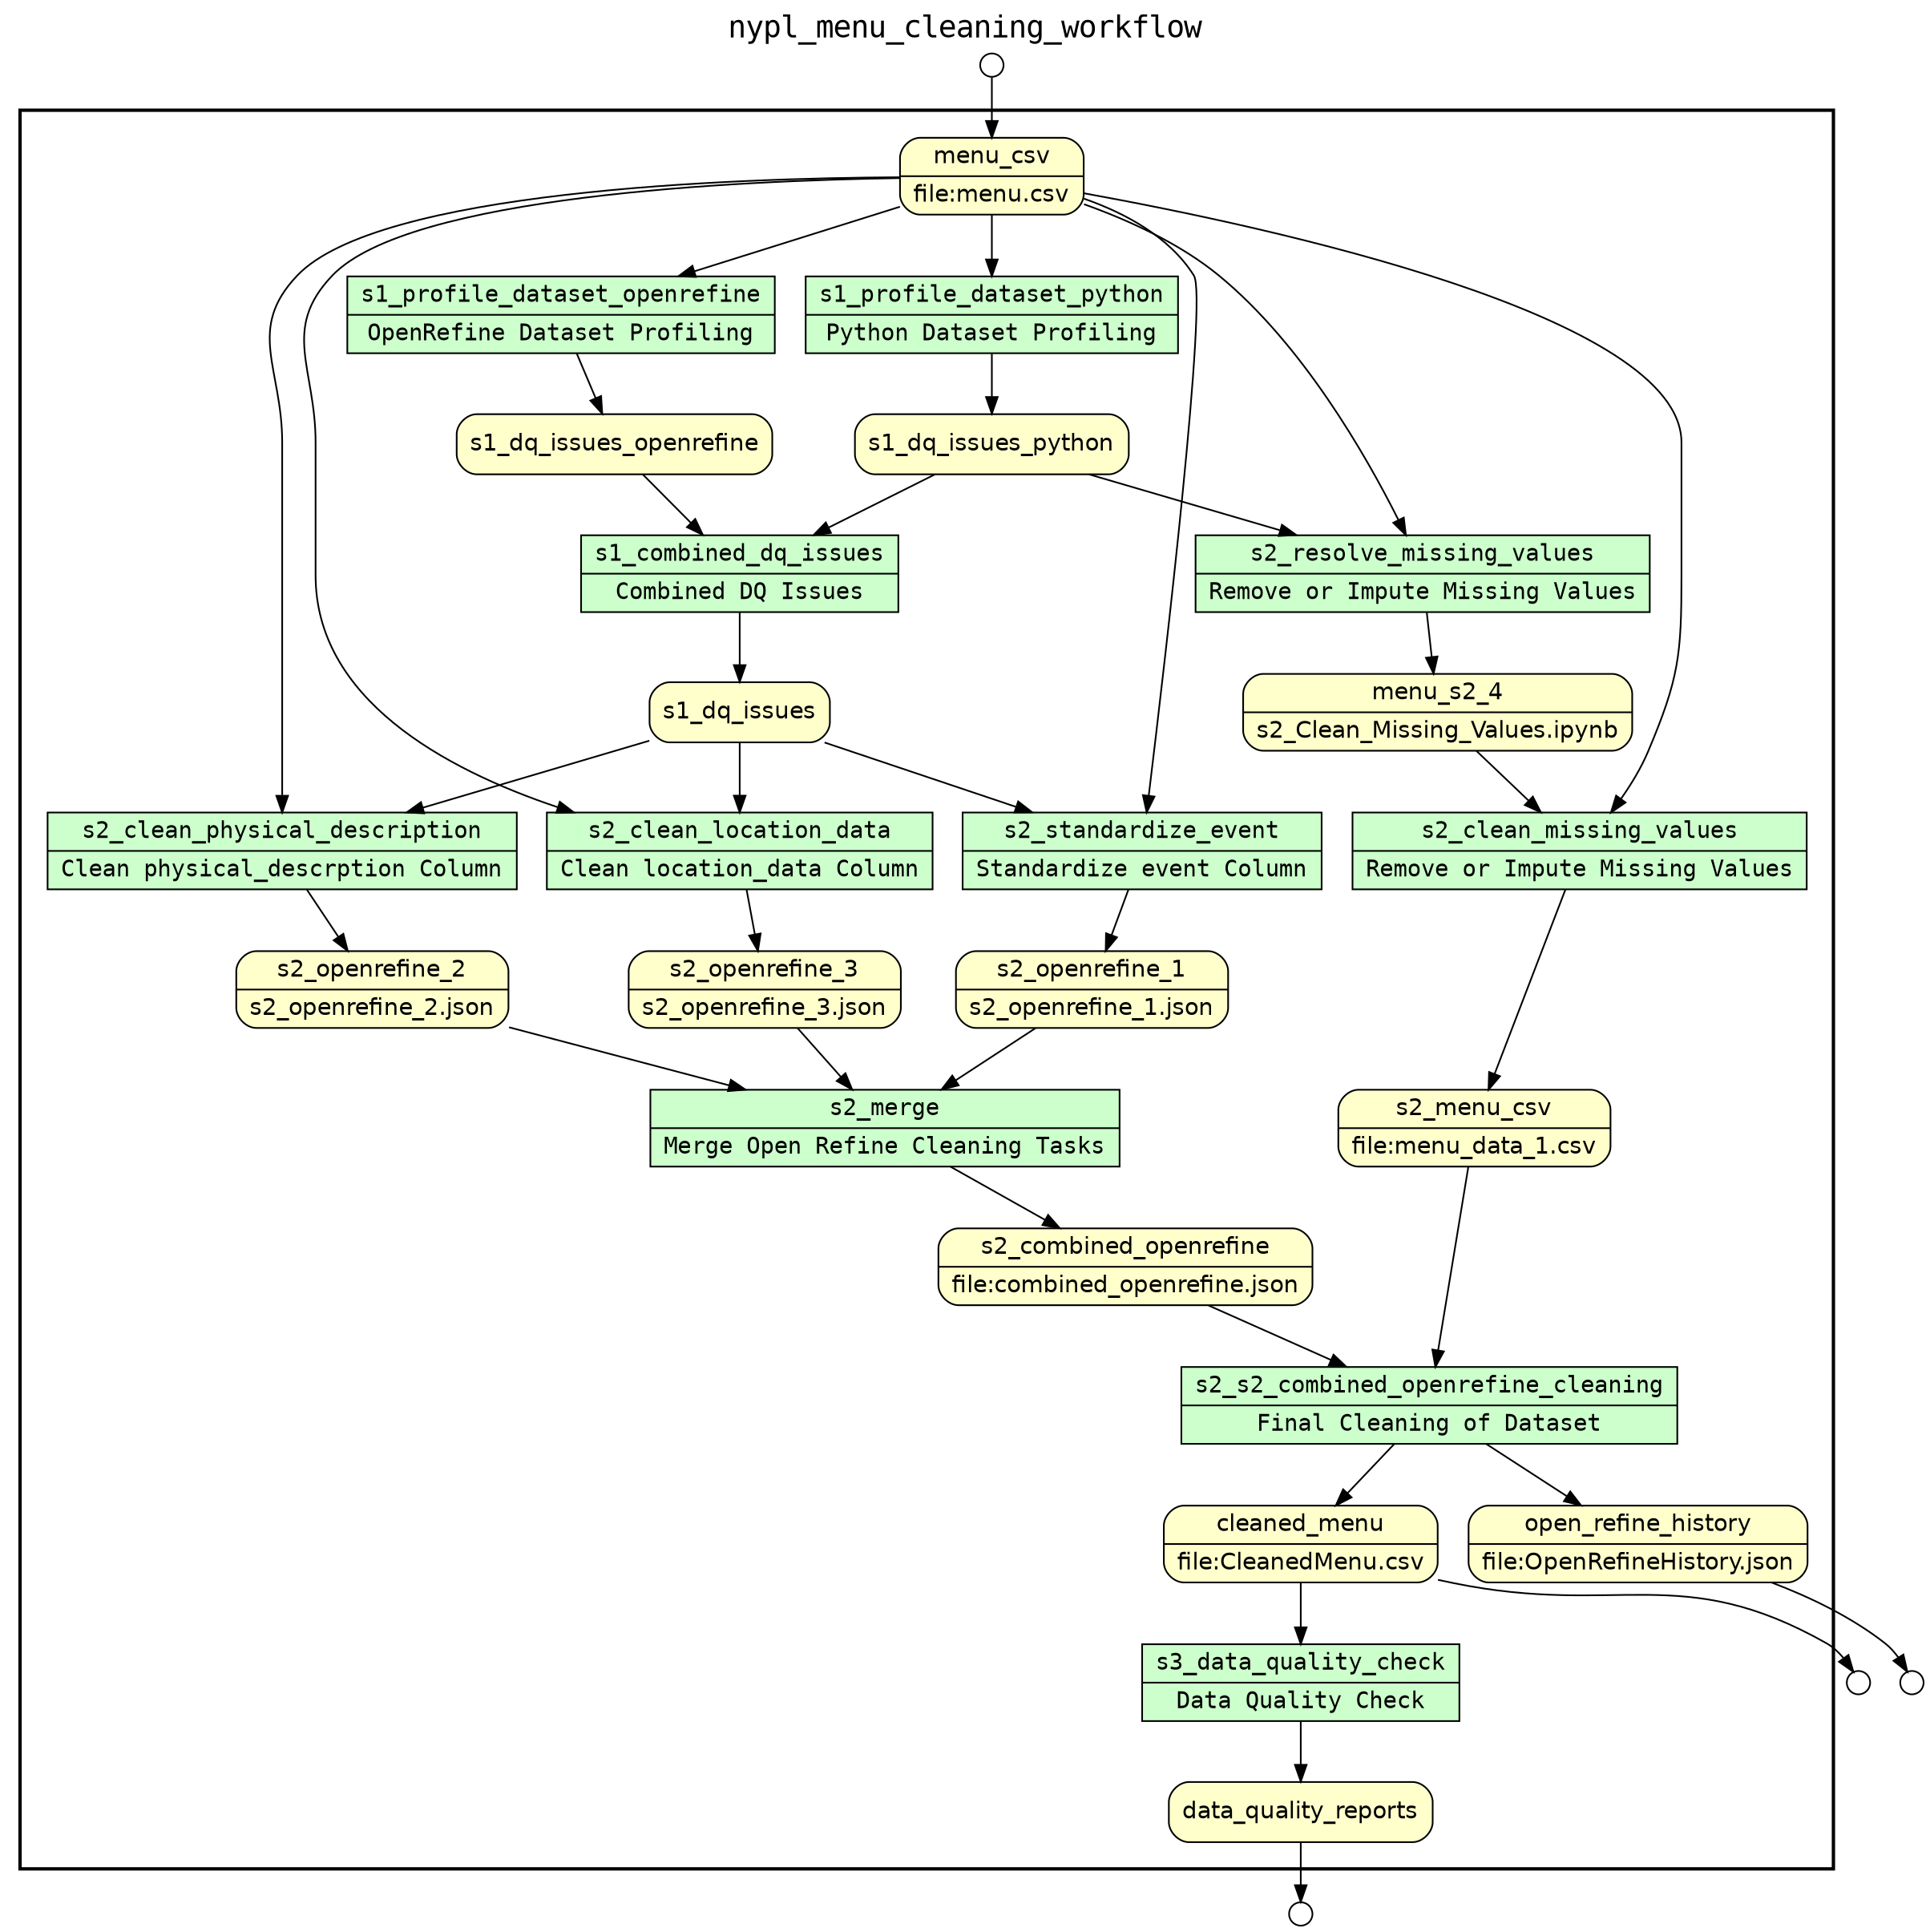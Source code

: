 digraph Workflow {
rankdir=TB
fontname=Courier; fontsize=18; labelloc=t
label=nypl_menu_cleaning_workflow
subgraph cluster_workflow_box_outer { label=""; color=black; penwidth=2
subgraph cluster_workflow_box_inner { label=""; color=white
node[shape=box style=filled fillcolor="#CCFFCC" peripheries=1 fontname=Courier]
s1_profile_dataset_python [shape=record rankdir=LR label="{<f0> s1_profile_dataset_python |<f1> Python Dataset Profiling}"];
s1_profile_dataset_openrefine [shape=record rankdir=LR label="{<f0> s1_profile_dataset_openrefine |<f1> OpenRefine Dataset Profiling}"];
s1_combined_dq_issues [shape=record rankdir=LR label="{<f0> s1_combined_dq_issues |<f1> Combined DQ Issues}"];
s2_resolve_missing_values [shape=record rankdir=LR label="{<f0> s2_resolve_missing_values |<f1> Remove or Impute Missing Values}"];
s2_clean_physical_description [shape=record rankdir=LR label="{<f0> s2_clean_physical_description |<f1> Clean physical_descrption Column}"];
s2_clean_location_data [shape=record rankdir=LR label="{<f0> s2_clean_location_data |<f1> Clean location_data Column}"];
s2_standardize_event [shape=record rankdir=LR label="{<f0> s2_standardize_event |<f1> Standardize event Column}"];
s2_merge [shape=record rankdir=LR label="{<f0> s2_merge |<f1> Merge Open Refine Cleaning Tasks}"];
s2_clean_missing_values [shape=record rankdir=LR label="{<f0> s2_clean_missing_values |<f1> Remove or Impute Missing Values}"];
s2_s2_combined_openrefine_cleaning [shape=record rankdir=LR label="{<f0> s2_s2_combined_openrefine_cleaning |<f1> Final Cleaning of Dataset}"];
s3_data_quality_check [shape=record rankdir=LR label="{<f0> s3_data_quality_check |<f1> Data Quality Check}"];
node[shape=box style="rounded,filled" fillcolor="#FFFFCC" peripheries=1 fontname=Helvetica]
cleaned_menu [shape=record rankdir=LR label="{<f0> cleaned_menu |<f1> file\:CleanedMenu.csv}"];
open_refine_history [shape=record rankdir=LR label="{<f0> open_refine_history |<f1> file\:OpenRefineHistory.json}"];
data_quality_reports
menu_csv [shape=record rankdir=LR label="{<f0> menu_csv |<f1> file\:menu.csv}"];
s1_dq_issues_python
s1_dq_issues_openrefine
s1_dq_issues
s2_openrefine_2 [shape=record rankdir=LR label="{<f0> s2_openrefine_2 |<f1> s2_openrefine_2.json}"];
s2_openrefine_3 [shape=record rankdir=LR label="{<f0> s2_openrefine_3 |<f1> s2_openrefine_3.json}"];
s2_openrefine_1 [shape=record rankdir=LR label="{<f0> s2_openrefine_1 |<f1> s2_openrefine_1.json}"];
menu_s2_4 [shape=record rankdir=LR label="{<f0> menu_s2_4 |<f1> s2_Clean_Missing_Values.ipynb}"];
s2_menu_csv [shape=record rankdir=LR label="{<f0> s2_menu_csv |<f1> file\:menu_data_1.csv}"];
s2_combined_openrefine [shape=record rankdir=LR label="{<f0> s2_combined_openrefine |<f1> file\:combined_openrefine.json}"];
node[shape=box style="rounded,filled" fillcolor="#FCFCFC" peripheries=1 fontname=Helvetica]
s1_profile_dataset_python -> s1_dq_issues_python
menu_csv -> s1_profile_dataset_python
s1_profile_dataset_openrefine -> s1_dq_issues_openrefine
menu_csv -> s1_profile_dataset_openrefine
s1_combined_dq_issues -> s1_dq_issues
s1_dq_issues_python -> s1_combined_dq_issues
s1_dq_issues_openrefine -> s1_combined_dq_issues
s2_resolve_missing_values -> menu_s2_4
menu_csv -> s2_resolve_missing_values
s1_dq_issues_python -> s2_resolve_missing_values
s2_clean_physical_description -> s2_openrefine_2
menu_csv -> s2_clean_physical_description
s1_dq_issues -> s2_clean_physical_description
s2_clean_location_data -> s2_openrefine_3
menu_csv -> s2_clean_location_data
s1_dq_issues -> s2_clean_location_data
s2_standardize_event -> s2_openrefine_1
menu_csv -> s2_standardize_event
s1_dq_issues -> s2_standardize_event
s2_merge -> s2_combined_openrefine
s2_openrefine_2 -> s2_merge
s2_openrefine_3 -> s2_merge
s2_openrefine_1 -> s2_merge
s2_clean_missing_values -> s2_menu_csv
menu_csv -> s2_clean_missing_values
menu_s2_4 -> s2_clean_missing_values
s2_s2_combined_openrefine_cleaning -> cleaned_menu
s2_s2_combined_openrefine_cleaning -> open_refine_history
s2_menu_csv -> s2_s2_combined_openrefine_cleaning
s2_combined_openrefine -> s2_s2_combined_openrefine_cleaning
s3_data_quality_check -> data_quality_reports
cleaned_menu -> s3_data_quality_check
}}
node[shape=circle style="rounded,filled" fillcolor="#FFFFFF" peripheries=1 fontname=Helvetica width=0.2]
menu_csv_input_port [label=""]
node[shape=circle style="rounded,filled" fillcolor="#FFFFFF" peripheries=1 fontname=Helvetica width=0.2]
cleaned_menu_output_port [label=""]
open_refine_history_output_port [label=""]
data_quality_reports_output_port [label=""]
menu_csv_input_port -> menu_csv
cleaned_menu -> cleaned_menu_output_port
open_refine_history -> open_refine_history_output_port
data_quality_reports -> data_quality_reports_output_port
}
